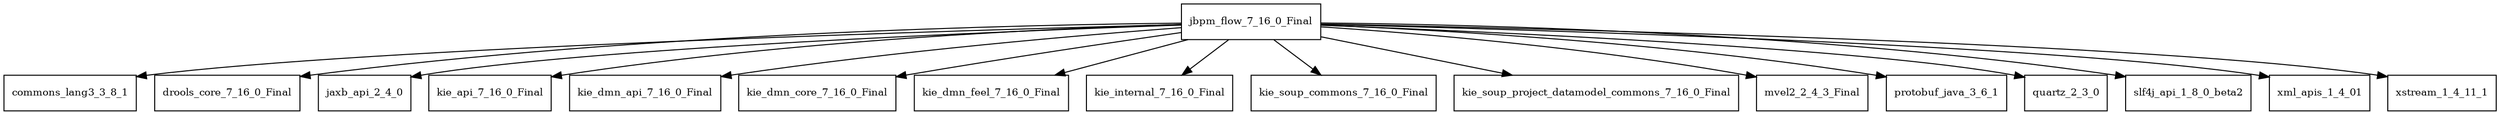 digraph jbpm_flow_7_16_0_Final_dependencies {
  node [shape = box, fontsize=10.0];
  jbpm_flow_7_16_0_Final -> commons_lang3_3_8_1;
  jbpm_flow_7_16_0_Final -> drools_core_7_16_0_Final;
  jbpm_flow_7_16_0_Final -> jaxb_api_2_4_0;
  jbpm_flow_7_16_0_Final -> kie_api_7_16_0_Final;
  jbpm_flow_7_16_0_Final -> kie_dmn_api_7_16_0_Final;
  jbpm_flow_7_16_0_Final -> kie_dmn_core_7_16_0_Final;
  jbpm_flow_7_16_0_Final -> kie_dmn_feel_7_16_0_Final;
  jbpm_flow_7_16_0_Final -> kie_internal_7_16_0_Final;
  jbpm_flow_7_16_0_Final -> kie_soup_commons_7_16_0_Final;
  jbpm_flow_7_16_0_Final -> kie_soup_project_datamodel_commons_7_16_0_Final;
  jbpm_flow_7_16_0_Final -> mvel2_2_4_3_Final;
  jbpm_flow_7_16_0_Final -> protobuf_java_3_6_1;
  jbpm_flow_7_16_0_Final -> quartz_2_3_0;
  jbpm_flow_7_16_0_Final -> slf4j_api_1_8_0_beta2;
  jbpm_flow_7_16_0_Final -> xml_apis_1_4_01;
  jbpm_flow_7_16_0_Final -> xstream_1_4_11_1;
}
